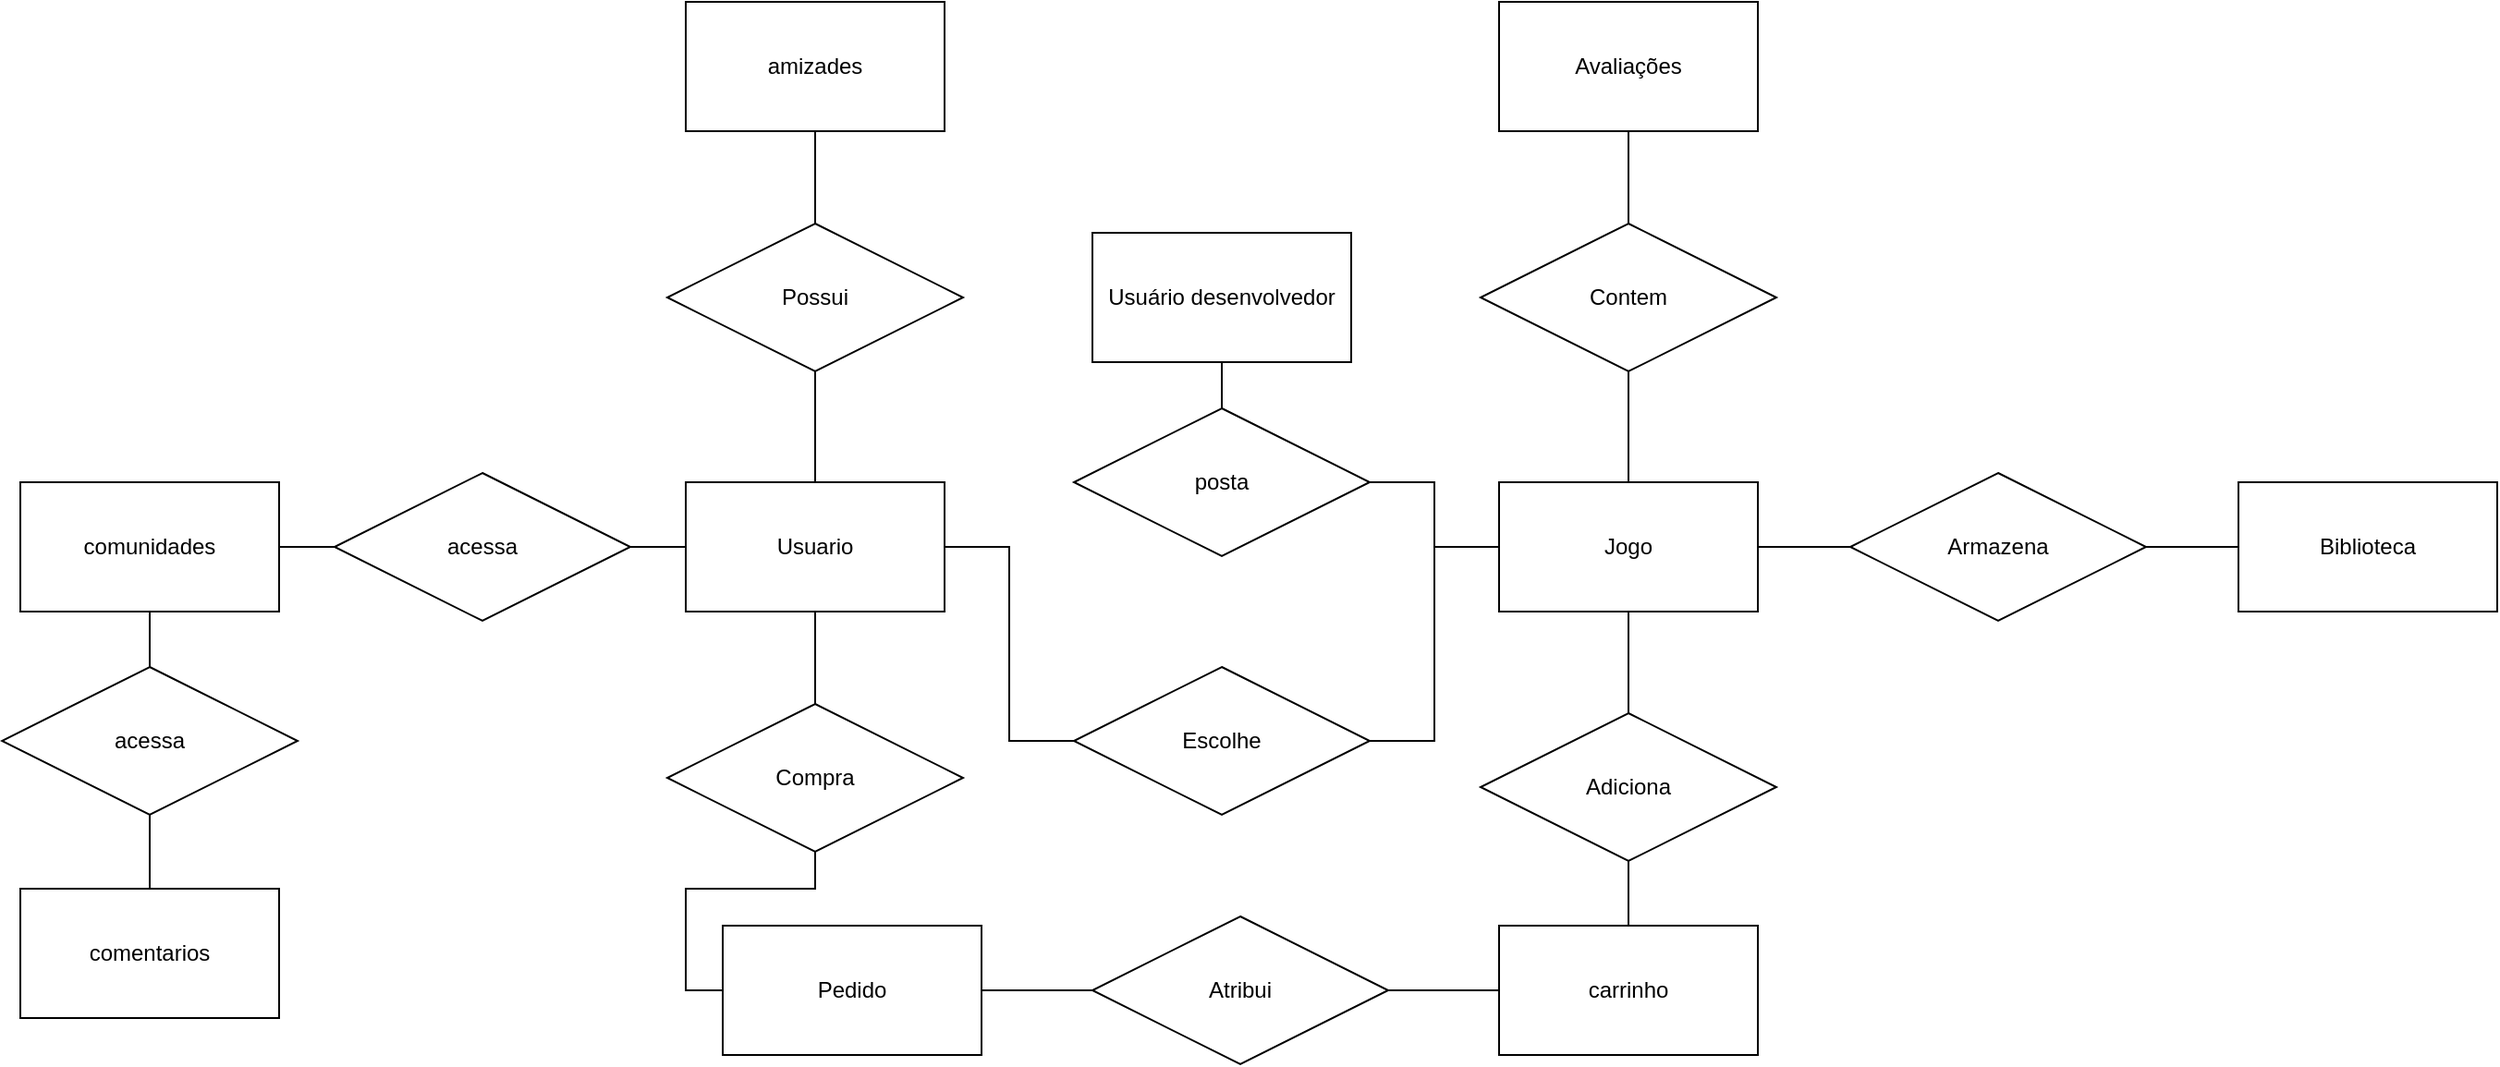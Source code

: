 <mxfile version="22.0.4" type="github">
  <diagram name="Página-1" id="VXzVLETjLe3AFZLujnjv">
    <mxGraphModel dx="3149" dy="2432" grid="1" gridSize="10" guides="1" tooltips="1" connect="1" arrows="1" fold="1" page="1" pageScale="1" pageWidth="827" pageHeight="1169" math="0" shadow="0">
      <root>
        <mxCell id="0" />
        <mxCell id="1" parent="0" />
        <mxCell id="de_BQAZr8zeagVlmiEV1-1" style="edgeStyle=orthogonalEdgeStyle;rounded=0;orthogonalLoop=1;jettySize=auto;html=1;entryX=0;entryY=0.5;entryDx=0;entryDy=0;endArrow=none;endFill=0;" edge="1" parent="1" source="de_BQAZr8zeagVlmiEV1-2" target="de_BQAZr8zeagVlmiEV1-11">
          <mxGeometry relative="1" as="geometry" />
        </mxCell>
        <mxCell id="de_BQAZr8zeagVlmiEV1-2" value="Usuario" style="rounded=0;whiteSpace=wrap;html=1;" vertex="1" parent="1">
          <mxGeometry x="140" y="30" width="140" height="70" as="geometry" />
        </mxCell>
        <mxCell id="de_BQAZr8zeagVlmiEV1-3" value="Jogo" style="rounded=0;whiteSpace=wrap;html=1;" vertex="1" parent="1">
          <mxGeometry x="580" y="30" width="140" height="70" as="geometry" />
        </mxCell>
        <mxCell id="de_BQAZr8zeagVlmiEV1-4" value="Biblioteca" style="rounded=0;whiteSpace=wrap;html=1;" vertex="1" parent="1">
          <mxGeometry x="980" y="30" width="140" height="70" as="geometry" />
        </mxCell>
        <mxCell id="de_BQAZr8zeagVlmiEV1-5" value="carrinho" style="rounded=0;whiteSpace=wrap;html=1;" vertex="1" parent="1">
          <mxGeometry x="580" y="270" width="140" height="70" as="geometry" />
        </mxCell>
        <mxCell id="de_BQAZr8zeagVlmiEV1-6" value="amizades" style="rounded=0;whiteSpace=wrap;html=1;" vertex="1" parent="1">
          <mxGeometry x="140" y="-230" width="140" height="70" as="geometry" />
        </mxCell>
        <mxCell id="de_BQAZr8zeagVlmiEV1-7" value="comunidades" style="rounded=0;whiteSpace=wrap;html=1;" vertex="1" parent="1">
          <mxGeometry x="-220" y="30" width="140" height="70" as="geometry" />
        </mxCell>
        <mxCell id="de_BQAZr8zeagVlmiEV1-8" value="comentarios" style="rounded=0;whiteSpace=wrap;html=1;" vertex="1" parent="1">
          <mxGeometry x="-220" y="250" width="140" height="70" as="geometry" />
        </mxCell>
        <mxCell id="de_BQAZr8zeagVlmiEV1-9" value="Avaliações" style="rounded=0;whiteSpace=wrap;html=1;" vertex="1" parent="1">
          <mxGeometry x="580" y="-230" width="140" height="70" as="geometry" />
        </mxCell>
        <mxCell id="de_BQAZr8zeagVlmiEV1-10" style="edgeStyle=orthogonalEdgeStyle;rounded=0;orthogonalLoop=1;jettySize=auto;html=1;entryX=0;entryY=0.5;entryDx=0;entryDy=0;endArrow=none;endFill=0;" edge="1" parent="1" source="de_BQAZr8zeagVlmiEV1-11" target="de_BQAZr8zeagVlmiEV1-3">
          <mxGeometry relative="1" as="geometry" />
        </mxCell>
        <mxCell id="de_BQAZr8zeagVlmiEV1-11" value="Escolhe" style="rhombus;whiteSpace=wrap;html=1;" vertex="1" parent="1">
          <mxGeometry x="350" y="130" width="160" height="80" as="geometry" />
        </mxCell>
        <mxCell id="de_BQAZr8zeagVlmiEV1-12" value="Usuário desenvolvedor" style="rounded=0;whiteSpace=wrap;html=1;" vertex="1" parent="1">
          <mxGeometry x="360" y="-105" width="140" height="70" as="geometry" />
        </mxCell>
        <mxCell id="de_BQAZr8zeagVlmiEV1-13" style="edgeStyle=orthogonalEdgeStyle;rounded=0;orthogonalLoop=1;jettySize=auto;html=1;entryX=0.5;entryY=1;entryDx=0;entryDy=0;endArrow=none;endFill=0;" edge="1" parent="1" source="de_BQAZr8zeagVlmiEV1-15" target="de_BQAZr8zeagVlmiEV1-3">
          <mxGeometry relative="1" as="geometry" />
        </mxCell>
        <mxCell id="de_BQAZr8zeagVlmiEV1-14" style="edgeStyle=orthogonalEdgeStyle;rounded=0;orthogonalLoop=1;jettySize=auto;html=1;endArrow=none;endFill=0;" edge="1" parent="1" source="de_BQAZr8zeagVlmiEV1-15" target="de_BQAZr8zeagVlmiEV1-5">
          <mxGeometry relative="1" as="geometry" />
        </mxCell>
        <mxCell id="de_BQAZr8zeagVlmiEV1-15" value="Adiciona" style="rhombus;whiteSpace=wrap;html=1;" vertex="1" parent="1">
          <mxGeometry x="570" y="155" width="160" height="80" as="geometry" />
        </mxCell>
        <mxCell id="de_BQAZr8zeagVlmiEV1-16" style="edgeStyle=orthogonalEdgeStyle;rounded=0;orthogonalLoop=1;jettySize=auto;html=1;entryX=0.5;entryY=1;entryDx=0;entryDy=0;endArrow=none;endFill=0;" edge="1" parent="1" source="de_BQAZr8zeagVlmiEV1-18" target="de_BQAZr8zeagVlmiEV1-2">
          <mxGeometry relative="1" as="geometry" />
        </mxCell>
        <mxCell id="de_BQAZr8zeagVlmiEV1-17" style="edgeStyle=orthogonalEdgeStyle;rounded=0;orthogonalLoop=1;jettySize=auto;html=1;entryX=0;entryY=0.5;entryDx=0;entryDy=0;endArrow=none;endFill=0;" edge="1" parent="1" source="de_BQAZr8zeagVlmiEV1-18" target="de_BQAZr8zeagVlmiEV1-20">
          <mxGeometry relative="1" as="geometry" />
        </mxCell>
        <mxCell id="de_BQAZr8zeagVlmiEV1-18" value="Compra" style="rhombus;whiteSpace=wrap;html=1;" vertex="1" parent="1">
          <mxGeometry x="130" y="150" width="160" height="80" as="geometry" />
        </mxCell>
        <mxCell id="de_BQAZr8zeagVlmiEV1-19" style="edgeStyle=orthogonalEdgeStyle;rounded=0;orthogonalLoop=1;jettySize=auto;html=1;entryX=0;entryY=0.5;entryDx=0;entryDy=0;endArrow=none;endFill=0;" edge="1" parent="1" source="de_BQAZr8zeagVlmiEV1-20" target="de_BQAZr8zeagVlmiEV1-22">
          <mxGeometry relative="1" as="geometry" />
        </mxCell>
        <mxCell id="de_BQAZr8zeagVlmiEV1-20" value="Pedido" style="rounded=0;whiteSpace=wrap;html=1;" vertex="1" parent="1">
          <mxGeometry x="160" y="270" width="140" height="70" as="geometry" />
        </mxCell>
        <mxCell id="de_BQAZr8zeagVlmiEV1-21" style="edgeStyle=orthogonalEdgeStyle;rounded=0;orthogonalLoop=1;jettySize=auto;html=1;entryX=0;entryY=0.5;entryDx=0;entryDy=0;endArrow=none;endFill=0;" edge="1" parent="1" source="de_BQAZr8zeagVlmiEV1-22" target="de_BQAZr8zeagVlmiEV1-5">
          <mxGeometry relative="1" as="geometry" />
        </mxCell>
        <mxCell id="de_BQAZr8zeagVlmiEV1-22" value="Atribui" style="rhombus;whiteSpace=wrap;html=1;" vertex="1" parent="1">
          <mxGeometry x="360" y="265" width="160" height="80" as="geometry" />
        </mxCell>
        <mxCell id="de_BQAZr8zeagVlmiEV1-23" style="edgeStyle=orthogonalEdgeStyle;rounded=0;orthogonalLoop=1;jettySize=auto;html=1;entryX=1;entryY=0.5;entryDx=0;entryDy=0;endArrow=none;endFill=0;" edge="1" parent="1" source="de_BQAZr8zeagVlmiEV1-25" target="de_BQAZr8zeagVlmiEV1-3">
          <mxGeometry relative="1" as="geometry" />
        </mxCell>
        <mxCell id="de_BQAZr8zeagVlmiEV1-24" style="edgeStyle=orthogonalEdgeStyle;rounded=0;orthogonalLoop=1;jettySize=auto;html=1;entryX=0;entryY=0.5;entryDx=0;entryDy=0;endArrow=none;endFill=0;" edge="1" parent="1" source="de_BQAZr8zeagVlmiEV1-25" target="de_BQAZr8zeagVlmiEV1-4">
          <mxGeometry relative="1" as="geometry" />
        </mxCell>
        <mxCell id="de_BQAZr8zeagVlmiEV1-25" value="Armazena" style="rhombus;whiteSpace=wrap;html=1;" vertex="1" parent="1">
          <mxGeometry x="770" y="25" width="160" height="80" as="geometry" />
        </mxCell>
        <mxCell id="de_BQAZr8zeagVlmiEV1-26" style="edgeStyle=orthogonalEdgeStyle;rounded=0;orthogonalLoop=1;jettySize=auto;html=1;entryX=0.5;entryY=1;entryDx=0;entryDy=0;endArrow=none;endFill=0;" edge="1" parent="1" source="de_BQAZr8zeagVlmiEV1-28" target="de_BQAZr8zeagVlmiEV1-9">
          <mxGeometry relative="1" as="geometry" />
        </mxCell>
        <mxCell id="de_BQAZr8zeagVlmiEV1-27" style="edgeStyle=orthogonalEdgeStyle;rounded=0;orthogonalLoop=1;jettySize=auto;html=1;endArrow=none;endFill=0;" edge="1" parent="1" source="de_BQAZr8zeagVlmiEV1-28" target="de_BQAZr8zeagVlmiEV1-3">
          <mxGeometry relative="1" as="geometry" />
        </mxCell>
        <mxCell id="de_BQAZr8zeagVlmiEV1-28" value="Contem" style="rhombus;whiteSpace=wrap;html=1;" vertex="1" parent="1">
          <mxGeometry x="570" y="-110" width="160" height="80" as="geometry" />
        </mxCell>
        <mxCell id="de_BQAZr8zeagVlmiEV1-29" style="edgeStyle=orthogonalEdgeStyle;rounded=0;orthogonalLoop=1;jettySize=auto;html=1;entryX=0.5;entryY=1;entryDx=0;entryDy=0;endArrow=none;endFill=0;" edge="1" parent="1" source="de_BQAZr8zeagVlmiEV1-31" target="de_BQAZr8zeagVlmiEV1-6">
          <mxGeometry relative="1" as="geometry" />
        </mxCell>
        <mxCell id="de_BQAZr8zeagVlmiEV1-30" style="edgeStyle=orthogonalEdgeStyle;rounded=0;orthogonalLoop=1;jettySize=auto;html=1;endArrow=none;endFill=0;" edge="1" parent="1" source="de_BQAZr8zeagVlmiEV1-31" target="de_BQAZr8zeagVlmiEV1-2">
          <mxGeometry relative="1" as="geometry" />
        </mxCell>
        <mxCell id="de_BQAZr8zeagVlmiEV1-31" value="Possui" style="rhombus;whiteSpace=wrap;html=1;" vertex="1" parent="1">
          <mxGeometry x="130" y="-110" width="160" height="80" as="geometry" />
        </mxCell>
        <mxCell id="de_BQAZr8zeagVlmiEV1-32" style="edgeStyle=orthogonalEdgeStyle;rounded=0;orthogonalLoop=1;jettySize=auto;html=1;entryX=0.5;entryY=1;entryDx=0;entryDy=0;endArrow=none;endFill=0;" edge="1" parent="1" source="de_BQAZr8zeagVlmiEV1-34" target="de_BQAZr8zeagVlmiEV1-12">
          <mxGeometry relative="1" as="geometry" />
        </mxCell>
        <mxCell id="de_BQAZr8zeagVlmiEV1-33" style="edgeStyle=orthogonalEdgeStyle;rounded=0;orthogonalLoop=1;jettySize=auto;html=1;entryX=0;entryY=0.5;entryDx=0;entryDy=0;endArrow=none;endFill=0;" edge="1" parent="1" source="de_BQAZr8zeagVlmiEV1-34" target="de_BQAZr8zeagVlmiEV1-3">
          <mxGeometry relative="1" as="geometry" />
        </mxCell>
        <mxCell id="de_BQAZr8zeagVlmiEV1-34" value="posta" style="rhombus;whiteSpace=wrap;html=1;" vertex="1" parent="1">
          <mxGeometry x="350" y="-10" width="160" height="80" as="geometry" />
        </mxCell>
        <mxCell id="de_BQAZr8zeagVlmiEV1-35" style="edgeStyle=orthogonalEdgeStyle;rounded=0;orthogonalLoop=1;jettySize=auto;html=1;entryX=1;entryY=0.5;entryDx=0;entryDy=0;endArrow=none;endFill=0;" edge="1" parent="1" source="de_BQAZr8zeagVlmiEV1-37" target="de_BQAZr8zeagVlmiEV1-7">
          <mxGeometry relative="1" as="geometry" />
        </mxCell>
        <mxCell id="de_BQAZr8zeagVlmiEV1-36" style="edgeStyle=orthogonalEdgeStyle;rounded=0;orthogonalLoop=1;jettySize=auto;html=1;endArrow=none;endFill=0;" edge="1" parent="1" source="de_BQAZr8zeagVlmiEV1-37" target="de_BQAZr8zeagVlmiEV1-2">
          <mxGeometry relative="1" as="geometry" />
        </mxCell>
        <mxCell id="de_BQAZr8zeagVlmiEV1-37" value="acessa" style="rhombus;whiteSpace=wrap;html=1;" vertex="1" parent="1">
          <mxGeometry x="-50" y="25" width="160" height="80" as="geometry" />
        </mxCell>
        <mxCell id="de_BQAZr8zeagVlmiEV1-38" style="edgeStyle=orthogonalEdgeStyle;rounded=0;orthogonalLoop=1;jettySize=auto;html=1;entryX=0.5;entryY=1;entryDx=0;entryDy=0;endArrow=none;endFill=0;" edge="1" parent="1" source="de_BQAZr8zeagVlmiEV1-40" target="de_BQAZr8zeagVlmiEV1-7">
          <mxGeometry relative="1" as="geometry" />
        </mxCell>
        <mxCell id="de_BQAZr8zeagVlmiEV1-39" style="edgeStyle=orthogonalEdgeStyle;rounded=0;orthogonalLoop=1;jettySize=auto;html=1;entryX=0.5;entryY=0;entryDx=0;entryDy=0;endArrow=none;endFill=0;" edge="1" parent="1" source="de_BQAZr8zeagVlmiEV1-40" target="de_BQAZr8zeagVlmiEV1-8">
          <mxGeometry relative="1" as="geometry" />
        </mxCell>
        <mxCell id="de_BQAZr8zeagVlmiEV1-40" value="acessa" style="rhombus;whiteSpace=wrap;html=1;" vertex="1" parent="1">
          <mxGeometry x="-230" y="130" width="160" height="80" as="geometry" />
        </mxCell>
      </root>
    </mxGraphModel>
  </diagram>
</mxfile>
